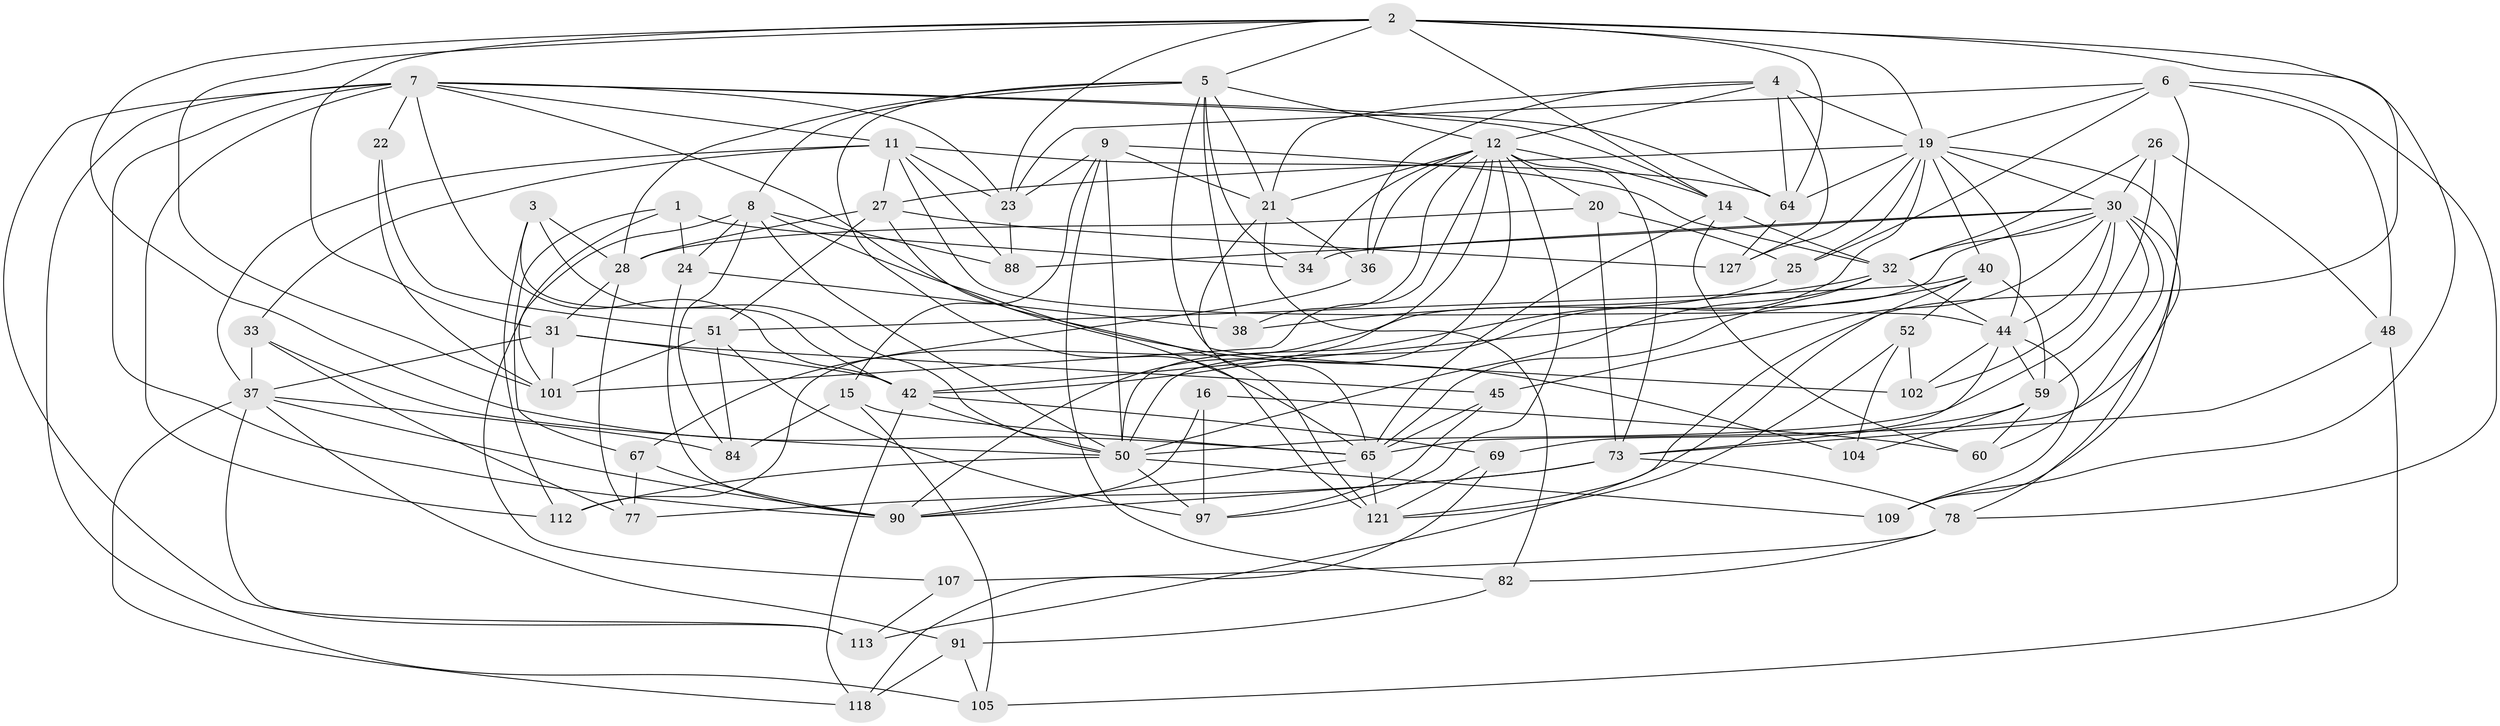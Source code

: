 // original degree distribution, {4: 1.0}
// Generated by graph-tools (version 1.1) at 2025/16/03/09/25 04:16:39]
// undirected, 66 vertices, 190 edges
graph export_dot {
graph [start="1"]
  node [color=gray90,style=filled];
  1;
  2 [super="+108+10"];
  3;
  4 [super="+55"];
  5 [super="+17+57"];
  6 [super="+79"];
  7 [super="+13+41+18"];
  8 [super="+106+87"];
  9 [super="+46"];
  11 [super="+62+29+123"];
  12 [super="+126+61"];
  14 [super="+47"];
  15;
  16;
  19 [super="+35+114+120"];
  20 [super="+39"];
  21 [super="+54+43"];
  22;
  23 [super="+119"];
  24;
  25;
  26;
  27 [super="+103"];
  28 [super="+71"];
  30 [super="+70"];
  31 [super="+100"];
  32 [super="+74+56"];
  33;
  34;
  36;
  37 [super="+75"];
  38;
  40 [super="+76"];
  42 [super="+96+63"];
  44 [super="+129+49"];
  45;
  48;
  50 [super="+117+58"];
  51 [super="+86"];
  52;
  59 [super="+122"];
  60;
  64 [super="+68"];
  65 [super="+94+72"];
  67;
  69;
  73 [super="+111+80"];
  77;
  78 [super="+98"];
  82;
  84;
  88;
  90 [super="+99+116"];
  91;
  97 [super="+124"];
  101 [super="+115"];
  102;
  104;
  105;
  107;
  109;
  112;
  113;
  118;
  121 [super="+128"];
  127;
  1 -- 24;
  1 -- 67;
  1 -- 101;
  1 -- 34;
  2 -- 65;
  2 -- 19;
  2 -- 121;
  2 -- 101;
  2 -- 64;
  2 -- 14;
  2 -- 109;
  2 -- 31;
  2 -- 5;
  2 -- 23;
  3 -- 112;
  3 -- 50;
  3 -- 28;
  3 -- 42;
  4 -- 36;
  4 -- 127;
  4 -- 19;
  4 -- 64;
  4 -- 12;
  4 -- 21;
  5 -- 38;
  5 -- 34;
  5 -- 102;
  5 -- 121;
  5 -- 21 [weight=2];
  5 -- 8;
  5 -- 12;
  5 -- 28;
  6 -- 25;
  6 -- 65;
  6 -- 78;
  6 -- 48;
  6 -- 19;
  6 -- 23;
  7 -- 22 [weight=2];
  7 -- 112;
  7 -- 23;
  7 -- 90;
  7 -- 11;
  7 -- 42;
  7 -- 64;
  7 -- 113;
  7 -- 65;
  7 -- 105;
  7 -- 14;
  8 -- 107;
  8 -- 104 [weight=2];
  8 -- 88;
  8 -- 84;
  8 -- 24;
  8 -- 50;
  9 -- 15;
  9 -- 82;
  9 -- 32;
  9 -- 50;
  9 -- 21;
  9 -- 23;
  11 -- 88;
  11 -- 64;
  11 -- 33;
  11 -- 37;
  11 -- 27;
  11 -- 44;
  11 -- 23;
  12 -- 38;
  12 -- 14;
  12 -- 101;
  12 -- 20 [weight=2];
  12 -- 97;
  12 -- 34;
  12 -- 36;
  12 -- 73;
  12 -- 112;
  12 -- 90;
  12 -- 21;
  14 -- 60;
  14 -- 32;
  14 -- 65;
  15 -- 84;
  15 -- 105;
  15 -- 65;
  16 -- 97 [weight=2];
  16 -- 60;
  16 -- 90;
  19 -- 25;
  19 -- 109;
  19 -- 50;
  19 -- 64;
  19 -- 40;
  19 -- 44;
  19 -- 27;
  19 -- 127;
  19 -- 30;
  20 -- 73 [weight=2];
  20 -- 25;
  20 -- 28;
  21 -- 82;
  21 -- 65;
  21 -- 36;
  22 -- 51;
  22 -- 101;
  23 -- 88;
  24 -- 38;
  24 -- 90;
  25 -- 50;
  26 -- 48;
  26 -- 32;
  26 -- 50;
  26 -- 30;
  27 -- 121;
  27 -- 51;
  27 -- 28;
  27 -- 127;
  28 -- 77;
  28 -- 31;
  30 -- 34;
  30 -- 78;
  30 -- 59;
  30 -- 32;
  30 -- 102;
  30 -- 42;
  30 -- 44;
  30 -- 45;
  30 -- 88;
  30 -- 60;
  31 -- 37;
  31 -- 42;
  31 -- 101;
  31 -- 45;
  32 -- 38;
  32 -- 44;
  32 -- 50;
  32 -- 65;
  33 -- 77;
  33 -- 37;
  33 -- 50;
  36 -- 67;
  37 -- 113;
  37 -- 90;
  37 -- 84;
  37 -- 118;
  37 -- 91;
  40 -- 52;
  40 -- 51;
  40 -- 113;
  40 -- 42;
  40 -- 59;
  42 -- 118;
  42 -- 69;
  42 -- 50;
  44 -- 109;
  44 -- 59;
  44 -- 69;
  44 -- 102;
  45 -- 97;
  45 -- 65;
  48 -- 105;
  48 -- 73;
  50 -- 109;
  50 -- 112;
  50 -- 97;
  51 -- 84;
  51 -- 97;
  51 -- 101;
  52 -- 102;
  52 -- 104;
  52 -- 121;
  59 -- 60;
  59 -- 73;
  59 -- 104;
  64 -- 127;
  65 -- 90;
  65 -- 121;
  67 -- 90;
  67 -- 77;
  69 -- 118;
  69 -- 121;
  73 -- 77;
  73 -- 78;
  73 -- 90;
  78 -- 82;
  78 -- 107 [weight=2];
  82 -- 91;
  91 -- 105;
  91 -- 118;
  107 -- 113;
}
